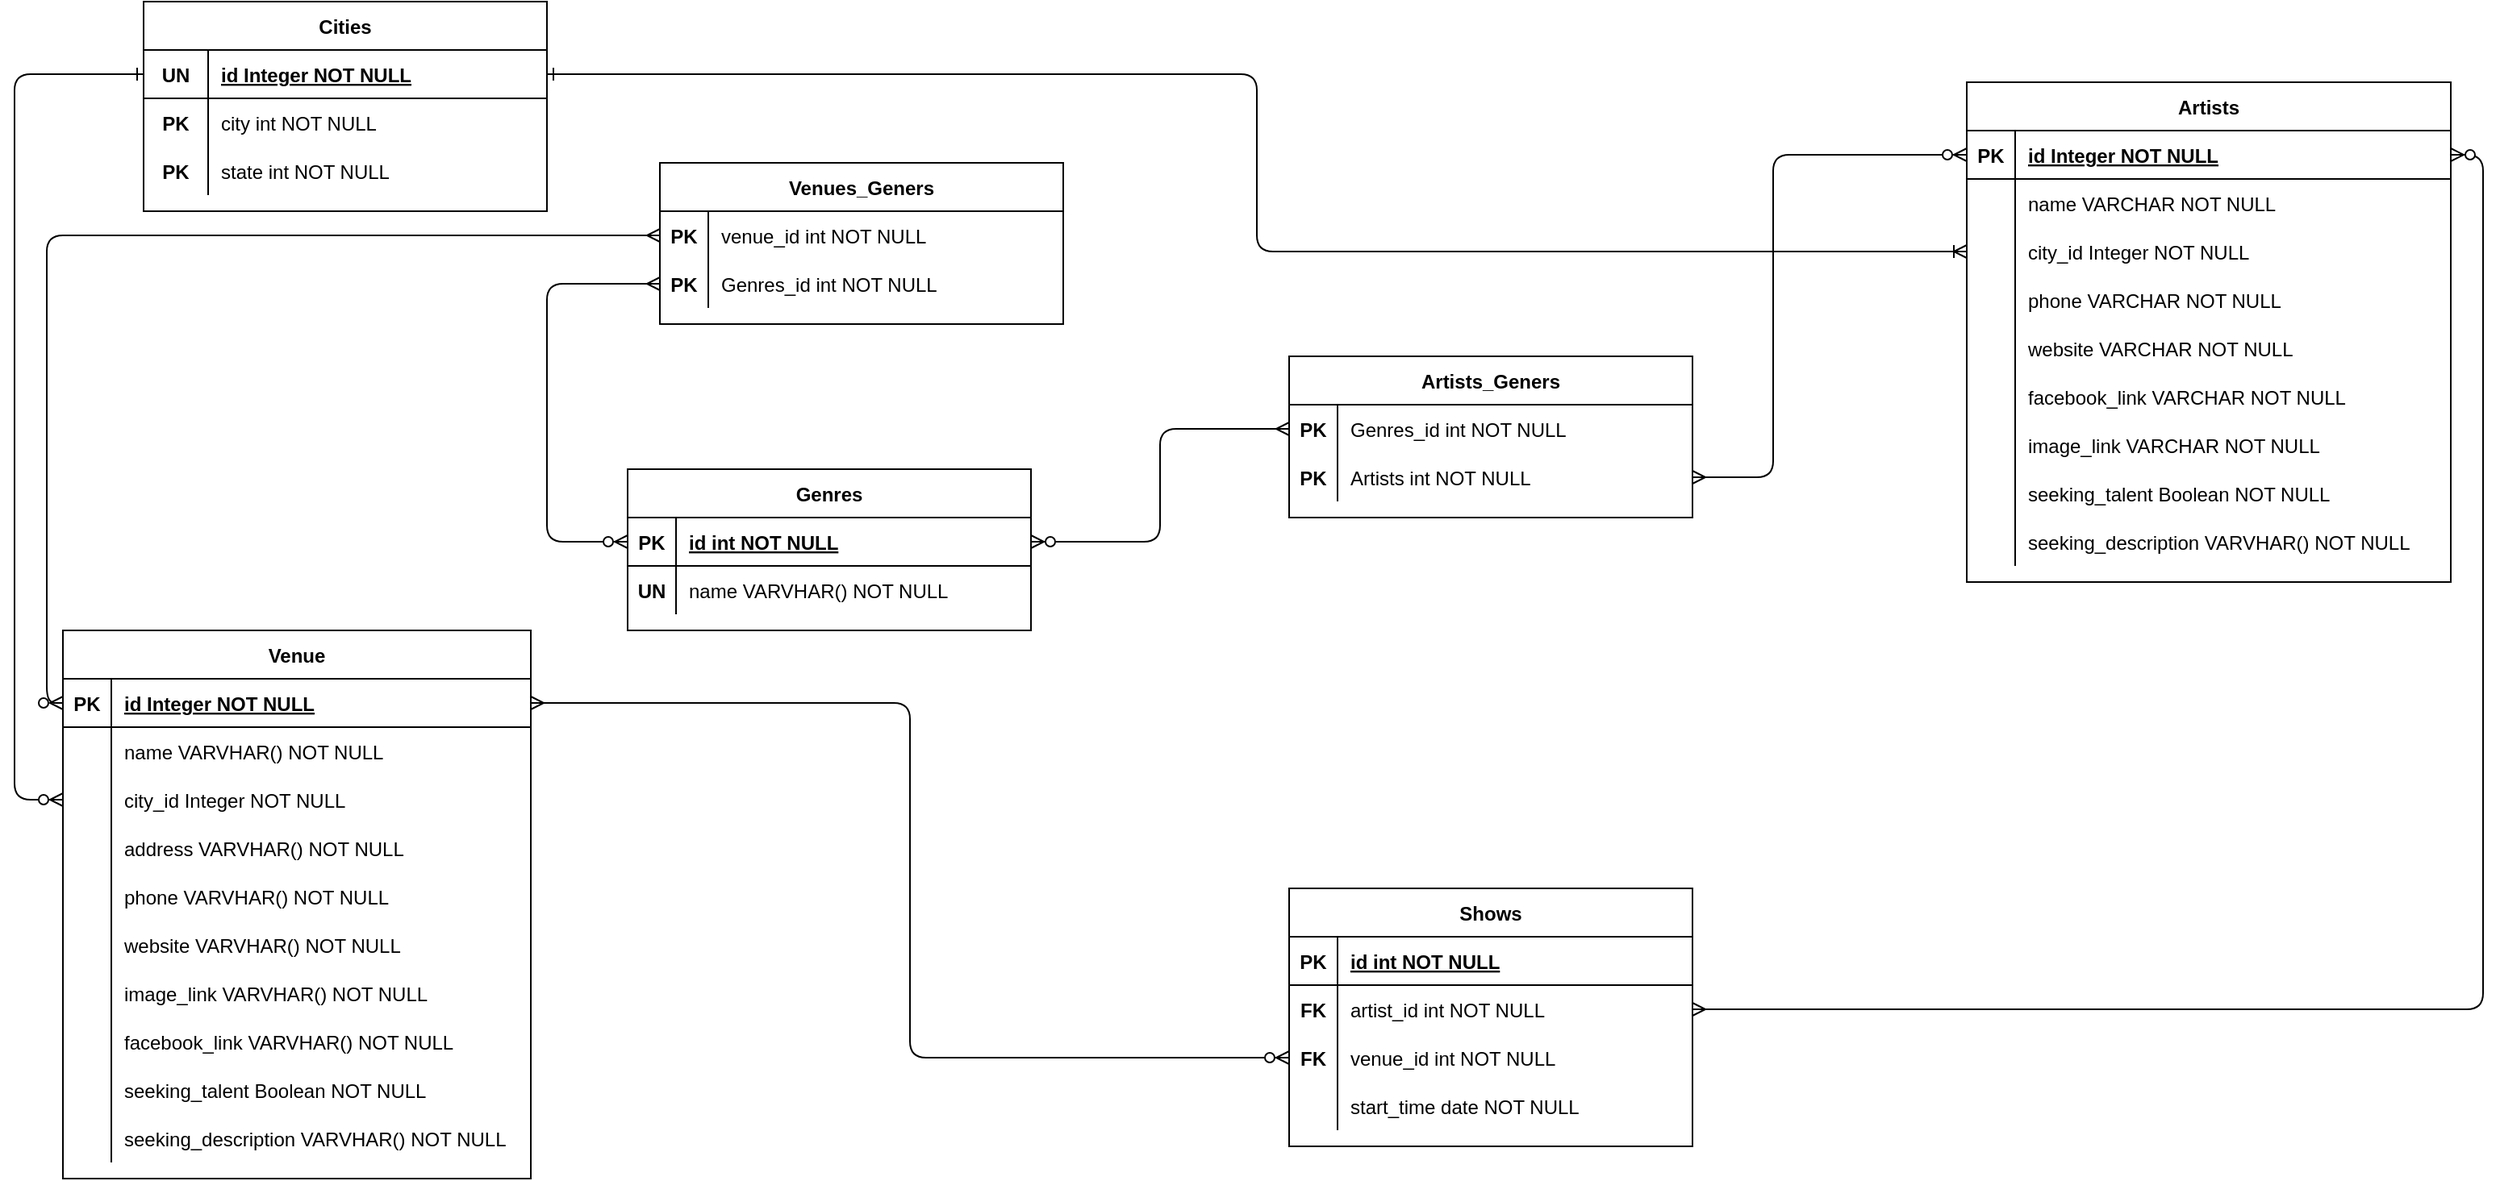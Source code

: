 <mxfile version="14.2.9" type="github">
  <diagram id="R2lEEEUBdFMjLlhIrx00" name="Page-1">
    <mxGraphModel dx="986" dy="1691" grid="1" gridSize="10" guides="1" tooltips="1" connect="1" arrows="1" fold="1" page="1" pageScale="1" pageWidth="850" pageHeight="1100" math="0" shadow="0" extFonts="Permanent Marker^https://fonts.googleapis.com/css?family=Permanent+Marker">
      <root>
        <mxCell id="0" />
        <mxCell id="1" parent="0" />
        <mxCell id="C-vyLk0tnHw3VtMMgP7b-2" value="Genres" style="shape=table;startSize=30;container=1;collapsible=1;childLayout=tableLayout;fixedRows=1;rowLines=0;fontStyle=1;align=center;resizeLast=1;" parent="1" vertex="1">
          <mxGeometry x="460" y="140" width="250" height="100" as="geometry" />
        </mxCell>
        <mxCell id="C-vyLk0tnHw3VtMMgP7b-3" value="" style="shape=partialRectangle;collapsible=0;dropTarget=0;pointerEvents=0;fillColor=none;points=[[0,0.5],[1,0.5]];portConstraint=eastwest;top=0;left=0;right=0;bottom=1;" parent="C-vyLk0tnHw3VtMMgP7b-2" vertex="1">
          <mxGeometry y="30" width="250" height="30" as="geometry" />
        </mxCell>
        <mxCell id="C-vyLk0tnHw3VtMMgP7b-4" value="PK" style="shape=partialRectangle;overflow=hidden;connectable=0;fillColor=none;top=0;left=0;bottom=0;right=0;fontStyle=1;" parent="C-vyLk0tnHw3VtMMgP7b-3" vertex="1">
          <mxGeometry width="30" height="30" as="geometry" />
        </mxCell>
        <mxCell id="C-vyLk0tnHw3VtMMgP7b-5" value="id int NOT NULL " style="shape=partialRectangle;overflow=hidden;connectable=0;fillColor=none;top=0;left=0;bottom=0;right=0;align=left;spacingLeft=6;fontStyle=5;" parent="C-vyLk0tnHw3VtMMgP7b-3" vertex="1">
          <mxGeometry x="30" width="220" height="30" as="geometry" />
        </mxCell>
        <mxCell id="C-vyLk0tnHw3VtMMgP7b-6" value="" style="shape=partialRectangle;collapsible=0;dropTarget=0;pointerEvents=0;fillColor=none;points=[[0,0.5],[1,0.5]];portConstraint=eastwest;top=0;left=0;right=0;bottom=0;" parent="C-vyLk0tnHw3VtMMgP7b-2" vertex="1">
          <mxGeometry y="60" width="250" height="30" as="geometry" />
        </mxCell>
        <mxCell id="C-vyLk0tnHw3VtMMgP7b-7" value="UN" style="shape=partialRectangle;overflow=hidden;connectable=0;fillColor=none;top=0;left=0;bottom=0;right=0;fontStyle=1" parent="C-vyLk0tnHw3VtMMgP7b-6" vertex="1">
          <mxGeometry width="30" height="30" as="geometry" />
        </mxCell>
        <mxCell id="C-vyLk0tnHw3VtMMgP7b-8" value="name VARVHAR() NOT NULL" style="shape=partialRectangle;overflow=hidden;connectable=0;fillColor=none;top=0;left=0;bottom=0;right=0;align=left;spacingLeft=6;" parent="C-vyLk0tnHw3VtMMgP7b-6" vertex="1">
          <mxGeometry x="30" width="220" height="30" as="geometry" />
        </mxCell>
        <mxCell id="C-vyLk0tnHw3VtMMgP7b-13" value="Shows" style="shape=table;startSize=30;container=1;collapsible=1;childLayout=tableLayout;fixedRows=1;rowLines=0;fontStyle=1;align=center;resizeLast=1;" parent="1" vertex="1">
          <mxGeometry x="870" y="400" width="250" height="160" as="geometry" />
        </mxCell>
        <mxCell id="C-vyLk0tnHw3VtMMgP7b-14" value="" style="shape=partialRectangle;collapsible=0;dropTarget=0;pointerEvents=0;fillColor=none;points=[[0,0.5],[1,0.5]];portConstraint=eastwest;top=0;left=0;right=0;bottom=1;" parent="C-vyLk0tnHw3VtMMgP7b-13" vertex="1">
          <mxGeometry y="30" width="250" height="30" as="geometry" />
        </mxCell>
        <mxCell id="C-vyLk0tnHw3VtMMgP7b-15" value="PK" style="shape=partialRectangle;overflow=hidden;connectable=0;fillColor=none;top=0;left=0;bottom=0;right=0;fontStyle=1;" parent="C-vyLk0tnHw3VtMMgP7b-14" vertex="1">
          <mxGeometry width="30" height="30" as="geometry" />
        </mxCell>
        <mxCell id="C-vyLk0tnHw3VtMMgP7b-16" value="id int NOT NULL " style="shape=partialRectangle;overflow=hidden;connectable=0;fillColor=none;top=0;left=0;bottom=0;right=0;align=left;spacingLeft=6;fontStyle=5;" parent="C-vyLk0tnHw3VtMMgP7b-14" vertex="1">
          <mxGeometry x="30" width="220" height="30" as="geometry" />
        </mxCell>
        <mxCell id="C-vyLk0tnHw3VtMMgP7b-17" value="" style="shape=partialRectangle;collapsible=0;dropTarget=0;pointerEvents=0;fillColor=none;points=[[0,0.5],[1,0.5]];portConstraint=eastwest;top=0;left=0;right=0;bottom=0;" parent="C-vyLk0tnHw3VtMMgP7b-13" vertex="1">
          <mxGeometry y="60" width="250" height="30" as="geometry" />
        </mxCell>
        <mxCell id="C-vyLk0tnHw3VtMMgP7b-18" value="FK" style="shape=partialRectangle;overflow=hidden;connectable=0;fillColor=none;top=0;left=0;bottom=0;right=0;fontStyle=1" parent="C-vyLk0tnHw3VtMMgP7b-17" vertex="1">
          <mxGeometry width="30" height="30" as="geometry" />
        </mxCell>
        <mxCell id="C-vyLk0tnHw3VtMMgP7b-19" value="artist_id int NOT NULL" style="shape=partialRectangle;overflow=hidden;connectable=0;fillColor=none;top=0;left=0;bottom=0;right=0;align=left;spacingLeft=6;" parent="C-vyLk0tnHw3VtMMgP7b-17" vertex="1">
          <mxGeometry x="30" width="220" height="30" as="geometry" />
        </mxCell>
        <mxCell id="C-vyLk0tnHw3VtMMgP7b-20" value="" style="shape=partialRectangle;collapsible=0;dropTarget=0;pointerEvents=0;fillColor=none;points=[[0,0.5],[1,0.5]];portConstraint=eastwest;top=0;left=0;right=0;bottom=0;" parent="C-vyLk0tnHw3VtMMgP7b-13" vertex="1">
          <mxGeometry y="90" width="250" height="30" as="geometry" />
        </mxCell>
        <mxCell id="C-vyLk0tnHw3VtMMgP7b-21" value="FK" style="shape=partialRectangle;overflow=hidden;connectable=0;fillColor=none;top=0;left=0;bottom=0;right=0;fontStyle=1" parent="C-vyLk0tnHw3VtMMgP7b-20" vertex="1">
          <mxGeometry width="30" height="30" as="geometry" />
        </mxCell>
        <mxCell id="C-vyLk0tnHw3VtMMgP7b-22" value="venue_id int NOT NULL" style="shape=partialRectangle;overflow=hidden;connectable=0;fillColor=none;top=0;left=0;bottom=0;right=0;align=left;spacingLeft=6;" parent="C-vyLk0tnHw3VtMMgP7b-20" vertex="1">
          <mxGeometry x="30" width="220" height="30" as="geometry" />
        </mxCell>
        <mxCell id="kt-wemDMzhkv7Ol8r1fz-83" value="" style="shape=partialRectangle;collapsible=0;dropTarget=0;pointerEvents=0;fillColor=none;points=[[0,0.5],[1,0.5]];portConstraint=eastwest;top=0;left=0;right=0;bottom=0;" parent="C-vyLk0tnHw3VtMMgP7b-13" vertex="1">
          <mxGeometry y="120" width="250" height="30" as="geometry" />
        </mxCell>
        <mxCell id="kt-wemDMzhkv7Ol8r1fz-84" value="" style="shape=partialRectangle;overflow=hidden;connectable=0;fillColor=none;top=0;left=0;bottom=0;right=0;" parent="kt-wemDMzhkv7Ol8r1fz-83" vertex="1">
          <mxGeometry width="30" height="30" as="geometry" />
        </mxCell>
        <mxCell id="kt-wemDMzhkv7Ol8r1fz-85" value="start_time date NOT NULL" style="shape=partialRectangle;overflow=hidden;connectable=0;fillColor=none;top=0;left=0;bottom=0;right=0;align=left;spacingLeft=6;" parent="kt-wemDMzhkv7Ol8r1fz-83" vertex="1">
          <mxGeometry x="30" width="220" height="30" as="geometry" />
        </mxCell>
        <mxCell id="C-vyLk0tnHw3VtMMgP7b-23" value="Venue" style="shape=table;startSize=30;container=1;collapsible=1;childLayout=tableLayout;fixedRows=1;rowLines=0;fontStyle=1;align=center;resizeLast=1;" parent="1" vertex="1">
          <mxGeometry x="110" y="240" width="290" height="340" as="geometry" />
        </mxCell>
        <mxCell id="C-vyLk0tnHw3VtMMgP7b-24" value="" style="shape=partialRectangle;collapsible=0;dropTarget=0;pointerEvents=0;fillColor=none;points=[[0,0.5],[1,0.5]];portConstraint=eastwest;top=0;left=0;right=0;bottom=1;" parent="C-vyLk0tnHw3VtMMgP7b-23" vertex="1">
          <mxGeometry y="30" width="290" height="30" as="geometry" />
        </mxCell>
        <mxCell id="C-vyLk0tnHw3VtMMgP7b-25" value="PK" style="shape=partialRectangle;overflow=hidden;connectable=0;fillColor=none;top=0;left=0;bottom=0;right=0;fontStyle=1;" parent="C-vyLk0tnHw3VtMMgP7b-24" vertex="1">
          <mxGeometry width="30" height="30" as="geometry" />
        </mxCell>
        <mxCell id="C-vyLk0tnHw3VtMMgP7b-26" value="id Integer NOT NULL" style="shape=partialRectangle;overflow=hidden;connectable=0;fillColor=none;top=0;left=0;bottom=0;right=0;align=left;spacingLeft=6;fontStyle=5;" parent="C-vyLk0tnHw3VtMMgP7b-24" vertex="1">
          <mxGeometry x="30" width="260" height="30" as="geometry" />
        </mxCell>
        <mxCell id="C-vyLk0tnHw3VtMMgP7b-27" value="" style="shape=partialRectangle;collapsible=0;dropTarget=0;pointerEvents=0;fillColor=none;points=[[0,0.5],[1,0.5]];portConstraint=eastwest;top=0;left=0;right=0;bottom=0;" parent="C-vyLk0tnHw3VtMMgP7b-23" vertex="1">
          <mxGeometry y="60" width="290" height="30" as="geometry" />
        </mxCell>
        <mxCell id="C-vyLk0tnHw3VtMMgP7b-28" value="" style="shape=partialRectangle;overflow=hidden;connectable=0;fillColor=none;top=0;left=0;bottom=0;right=0;" parent="C-vyLk0tnHw3VtMMgP7b-27" vertex="1">
          <mxGeometry width="30" height="30" as="geometry" />
        </mxCell>
        <mxCell id="C-vyLk0tnHw3VtMMgP7b-29" value="name VARVHAR() NOT NULL" style="shape=partialRectangle;overflow=hidden;connectable=0;fillColor=none;top=0;left=0;bottom=0;right=0;align=left;spacingLeft=6;" parent="C-vyLk0tnHw3VtMMgP7b-27" vertex="1">
          <mxGeometry x="30" width="260" height="30" as="geometry" />
        </mxCell>
        <mxCell id="mvlhE45lZacuPsHx_UfC-8" value="" style="shape=partialRectangle;collapsible=0;dropTarget=0;pointerEvents=0;fillColor=none;points=[[0,0.5],[1,0.5]];portConstraint=eastwest;top=0;left=0;right=0;bottom=0;" parent="C-vyLk0tnHw3VtMMgP7b-23" vertex="1">
          <mxGeometry y="90" width="290" height="30" as="geometry" />
        </mxCell>
        <mxCell id="mvlhE45lZacuPsHx_UfC-9" value="" style="shape=partialRectangle;overflow=hidden;connectable=0;fillColor=none;top=0;left=0;bottom=0;right=0;" parent="mvlhE45lZacuPsHx_UfC-8" vertex="1">
          <mxGeometry width="30" height="30" as="geometry" />
        </mxCell>
        <mxCell id="mvlhE45lZacuPsHx_UfC-10" value="city_id Integer NOT NULL" style="shape=partialRectangle;overflow=hidden;connectable=0;fillColor=none;top=0;left=0;bottom=0;right=0;align=left;spacingLeft=6;fontStyle=0" parent="mvlhE45lZacuPsHx_UfC-8" vertex="1">
          <mxGeometry x="30" width="260" height="30" as="geometry" />
        </mxCell>
        <mxCell id="mvlhE45lZacuPsHx_UfC-14" value="" style="shape=partialRectangle;collapsible=0;dropTarget=0;pointerEvents=0;fillColor=none;points=[[0,0.5],[1,0.5]];portConstraint=eastwest;top=0;left=0;right=0;bottom=0;" parent="C-vyLk0tnHw3VtMMgP7b-23" vertex="1">
          <mxGeometry y="120" width="290" height="30" as="geometry" />
        </mxCell>
        <mxCell id="mvlhE45lZacuPsHx_UfC-15" value="" style="shape=partialRectangle;overflow=hidden;connectable=0;fillColor=none;top=0;left=0;bottom=0;right=0;" parent="mvlhE45lZacuPsHx_UfC-14" vertex="1">
          <mxGeometry width="30" height="30" as="geometry" />
        </mxCell>
        <mxCell id="mvlhE45lZacuPsHx_UfC-16" value="address VARVHAR() NOT NULL" style="shape=partialRectangle;overflow=hidden;connectable=0;fillColor=none;top=0;left=0;bottom=0;right=0;align=left;spacingLeft=6;" parent="mvlhE45lZacuPsHx_UfC-14" vertex="1">
          <mxGeometry x="30" width="260" height="30" as="geometry" />
        </mxCell>
        <mxCell id="mvlhE45lZacuPsHx_UfC-17" value="" style="shape=partialRectangle;collapsible=0;dropTarget=0;pointerEvents=0;fillColor=none;points=[[0,0.5],[1,0.5]];portConstraint=eastwest;top=0;left=0;right=0;bottom=0;" parent="C-vyLk0tnHw3VtMMgP7b-23" vertex="1">
          <mxGeometry y="150" width="290" height="30" as="geometry" />
        </mxCell>
        <mxCell id="mvlhE45lZacuPsHx_UfC-18" value="" style="shape=partialRectangle;overflow=hidden;connectable=0;fillColor=none;top=0;left=0;bottom=0;right=0;" parent="mvlhE45lZacuPsHx_UfC-17" vertex="1">
          <mxGeometry width="30" height="30" as="geometry" />
        </mxCell>
        <mxCell id="mvlhE45lZacuPsHx_UfC-19" value="phone VARVHAR() NOT NULL" style="shape=partialRectangle;overflow=hidden;connectable=0;fillColor=none;top=0;left=0;bottom=0;right=0;align=left;spacingLeft=6;" parent="mvlhE45lZacuPsHx_UfC-17" vertex="1">
          <mxGeometry x="30" width="260" height="30" as="geometry" />
        </mxCell>
        <mxCell id="mvlhE45lZacuPsHx_UfC-11" value="" style="shape=partialRectangle;collapsible=0;dropTarget=0;pointerEvents=0;fillColor=none;points=[[0,0.5],[1,0.5]];portConstraint=eastwest;top=0;left=0;right=0;bottom=0;" parent="C-vyLk0tnHw3VtMMgP7b-23" vertex="1">
          <mxGeometry y="180" width="290" height="30" as="geometry" />
        </mxCell>
        <mxCell id="mvlhE45lZacuPsHx_UfC-12" value="" style="shape=partialRectangle;overflow=hidden;connectable=0;fillColor=none;top=0;left=0;bottom=0;right=0;" parent="mvlhE45lZacuPsHx_UfC-11" vertex="1">
          <mxGeometry width="30" height="30" as="geometry" />
        </mxCell>
        <mxCell id="mvlhE45lZacuPsHx_UfC-13" value="website VARVHAR() NOT NULL" style="shape=partialRectangle;overflow=hidden;connectable=0;fillColor=none;top=0;left=0;bottom=0;right=0;align=left;spacingLeft=6;" parent="mvlhE45lZacuPsHx_UfC-11" vertex="1">
          <mxGeometry x="30" width="260" height="30" as="geometry" />
        </mxCell>
        <mxCell id="mvlhE45lZacuPsHx_UfC-20" value="" style="shape=partialRectangle;collapsible=0;dropTarget=0;pointerEvents=0;fillColor=none;points=[[0,0.5],[1,0.5]];portConstraint=eastwest;top=0;left=0;right=0;bottom=0;" parent="C-vyLk0tnHw3VtMMgP7b-23" vertex="1">
          <mxGeometry y="210" width="290" height="30" as="geometry" />
        </mxCell>
        <mxCell id="mvlhE45lZacuPsHx_UfC-21" value="" style="shape=partialRectangle;overflow=hidden;connectable=0;fillColor=none;top=0;left=0;bottom=0;right=0;" parent="mvlhE45lZacuPsHx_UfC-20" vertex="1">
          <mxGeometry width="30" height="30" as="geometry" />
        </mxCell>
        <mxCell id="mvlhE45lZacuPsHx_UfC-22" value="image_link VARVHAR() NOT NULL" style="shape=partialRectangle;overflow=hidden;connectable=0;fillColor=none;top=0;left=0;bottom=0;right=0;align=left;spacingLeft=6;" parent="mvlhE45lZacuPsHx_UfC-20" vertex="1">
          <mxGeometry x="30" width="260" height="30" as="geometry" />
        </mxCell>
        <mxCell id="mvlhE45lZacuPsHx_UfC-23" value="" style="shape=partialRectangle;collapsible=0;dropTarget=0;pointerEvents=0;fillColor=none;points=[[0,0.5],[1,0.5]];portConstraint=eastwest;top=0;left=0;right=0;bottom=0;" parent="C-vyLk0tnHw3VtMMgP7b-23" vertex="1">
          <mxGeometry y="240" width="290" height="30" as="geometry" />
        </mxCell>
        <mxCell id="mvlhE45lZacuPsHx_UfC-24" value="" style="shape=partialRectangle;overflow=hidden;connectable=0;fillColor=none;top=0;left=0;bottom=0;right=0;" parent="mvlhE45lZacuPsHx_UfC-23" vertex="1">
          <mxGeometry width="30" height="30" as="geometry" />
        </mxCell>
        <mxCell id="mvlhE45lZacuPsHx_UfC-25" value="facebook_link VARVHAR() NOT NULL" style="shape=partialRectangle;overflow=hidden;connectable=0;fillColor=none;top=0;left=0;bottom=0;right=0;align=left;spacingLeft=6;" parent="mvlhE45lZacuPsHx_UfC-23" vertex="1">
          <mxGeometry x="30" width="260" height="30" as="geometry" />
        </mxCell>
        <mxCell id="mvlhE45lZacuPsHx_UfC-40" value="" style="shape=partialRectangle;collapsible=0;dropTarget=0;pointerEvents=0;fillColor=none;points=[[0,0.5],[1,0.5]];portConstraint=eastwest;top=0;left=0;right=0;bottom=0;" parent="C-vyLk0tnHw3VtMMgP7b-23" vertex="1">
          <mxGeometry y="270" width="290" height="30" as="geometry" />
        </mxCell>
        <mxCell id="mvlhE45lZacuPsHx_UfC-41" value="" style="shape=partialRectangle;overflow=hidden;connectable=0;fillColor=none;top=0;left=0;bottom=0;right=0;" parent="mvlhE45lZacuPsHx_UfC-40" vertex="1">
          <mxGeometry width="30" height="30" as="geometry" />
        </mxCell>
        <mxCell id="mvlhE45lZacuPsHx_UfC-42" value="seeking_talent Boolean NOT NULL" style="shape=partialRectangle;overflow=hidden;connectable=0;fillColor=none;top=0;left=0;bottom=0;right=0;align=left;spacingLeft=6;" parent="mvlhE45lZacuPsHx_UfC-40" vertex="1">
          <mxGeometry x="30" width="260" height="30" as="geometry" />
        </mxCell>
        <mxCell id="mvlhE45lZacuPsHx_UfC-43" value="" style="shape=partialRectangle;collapsible=0;dropTarget=0;pointerEvents=0;fillColor=none;points=[[0,0.5],[1,0.5]];portConstraint=eastwest;top=0;left=0;right=0;bottom=0;" parent="C-vyLk0tnHw3VtMMgP7b-23" vertex="1">
          <mxGeometry y="300" width="290" height="30" as="geometry" />
        </mxCell>
        <mxCell id="mvlhE45lZacuPsHx_UfC-44" value="" style="shape=partialRectangle;overflow=hidden;connectable=0;fillColor=none;top=0;left=0;bottom=0;right=0;" parent="mvlhE45lZacuPsHx_UfC-43" vertex="1">
          <mxGeometry width="30" height="30" as="geometry" />
        </mxCell>
        <mxCell id="mvlhE45lZacuPsHx_UfC-45" value="seeking_description VARVHAR() NOT NULL" style="shape=partialRectangle;overflow=hidden;connectable=0;fillColor=none;top=0;left=0;bottom=0;right=0;align=left;spacingLeft=6;" parent="mvlhE45lZacuPsHx_UfC-43" vertex="1">
          <mxGeometry x="30" width="260" height="30" as="geometry" />
        </mxCell>
        <mxCell id="mvlhE45lZacuPsHx_UfC-26" value="Cities" style="shape=table;startSize=30;container=1;collapsible=1;childLayout=tableLayout;fixedRows=1;rowLines=0;fontStyle=1;align=center;resizeLast=1;" parent="1" vertex="1">
          <mxGeometry x="160" y="-150" width="250" height="130" as="geometry" />
        </mxCell>
        <mxCell id="mvlhE45lZacuPsHx_UfC-27" value="" style="shape=partialRectangle;collapsible=0;dropTarget=0;pointerEvents=0;fillColor=none;points=[[0,0.5],[1,0.5]];portConstraint=eastwest;top=0;left=0;right=0;bottom=1;" parent="mvlhE45lZacuPsHx_UfC-26" vertex="1">
          <mxGeometry y="30" width="250" height="30" as="geometry" />
        </mxCell>
        <mxCell id="mvlhE45lZacuPsHx_UfC-28" value="UN" style="shape=partialRectangle;overflow=hidden;connectable=0;fillColor=none;top=0;left=0;bottom=0;right=0;fontStyle=1;" parent="mvlhE45lZacuPsHx_UfC-27" vertex="1">
          <mxGeometry width="40" height="30" as="geometry" />
        </mxCell>
        <mxCell id="mvlhE45lZacuPsHx_UfC-29" value="id Integer NOT NULL " style="shape=partialRectangle;overflow=hidden;connectable=0;fillColor=none;top=0;left=0;bottom=0;right=0;align=left;spacingLeft=6;fontStyle=5;" parent="mvlhE45lZacuPsHx_UfC-27" vertex="1">
          <mxGeometry x="40" width="210" height="30" as="geometry" />
        </mxCell>
        <mxCell id="mvlhE45lZacuPsHx_UfC-30" value="" style="shape=partialRectangle;collapsible=0;dropTarget=0;pointerEvents=0;fillColor=none;points=[[0,0.5],[1,0.5]];portConstraint=eastwest;top=0;left=0;right=0;bottom=0;" parent="mvlhE45lZacuPsHx_UfC-26" vertex="1">
          <mxGeometry y="60" width="250" height="30" as="geometry" />
        </mxCell>
        <mxCell id="mvlhE45lZacuPsHx_UfC-31" value="PK" style="shape=partialRectangle;overflow=hidden;connectable=0;fillColor=none;top=0;left=0;bottom=0;right=0;fontStyle=1" parent="mvlhE45lZacuPsHx_UfC-30" vertex="1">
          <mxGeometry width="40" height="30" as="geometry" />
        </mxCell>
        <mxCell id="mvlhE45lZacuPsHx_UfC-32" value="city int NOT NULL" style="shape=partialRectangle;overflow=hidden;connectable=0;fillColor=none;top=0;left=0;bottom=0;right=0;align=left;spacingLeft=6;" parent="mvlhE45lZacuPsHx_UfC-30" vertex="1">
          <mxGeometry x="40" width="210" height="30" as="geometry" />
        </mxCell>
        <mxCell id="mvlhE45lZacuPsHx_UfC-37" value="" style="shape=partialRectangle;collapsible=0;dropTarget=0;pointerEvents=0;fillColor=none;points=[[0,0.5],[1,0.5]];portConstraint=eastwest;top=0;left=0;right=0;bottom=0;" parent="mvlhE45lZacuPsHx_UfC-26" vertex="1">
          <mxGeometry y="90" width="250" height="30" as="geometry" />
        </mxCell>
        <mxCell id="mvlhE45lZacuPsHx_UfC-38" value="PK" style="shape=partialRectangle;overflow=hidden;connectable=0;fillColor=none;top=0;left=0;bottom=0;right=0;fontStyle=1" parent="mvlhE45lZacuPsHx_UfC-37" vertex="1">
          <mxGeometry width="40" height="30" as="geometry" />
        </mxCell>
        <mxCell id="mvlhE45lZacuPsHx_UfC-39" value="state int NOT NULL" style="shape=partialRectangle;overflow=hidden;connectable=0;fillColor=none;top=0;left=0;bottom=0;right=0;align=left;spacingLeft=6;" parent="mvlhE45lZacuPsHx_UfC-37" vertex="1">
          <mxGeometry x="40" width="210" height="30" as="geometry" />
        </mxCell>
        <mxCell id="mvlhE45lZacuPsHx_UfC-36" value="" style="endArrow=ERzeroToMany;startArrow=ERone;endFill=1;startFill=0;entryX=0;entryY=0.5;entryDx=0;entryDy=0;exitX=0;exitY=0.5;exitDx=0;exitDy=0;edgeStyle=elbowEdgeStyle;elbow=vertical;" parent="1" source="mvlhE45lZacuPsHx_UfC-27" target="mvlhE45lZacuPsHx_UfC-8" edge="1">
          <mxGeometry width="100" height="100" relative="1" as="geometry">
            <mxPoint x="20" y="-40" as="sourcePoint" />
            <mxPoint x="110" y="60" as="targetPoint" />
            <Array as="points">
              <mxPoint x="80" y="70" />
            </Array>
          </mxGeometry>
        </mxCell>
        <mxCell id="kt-wemDMzhkv7Ol8r1fz-1" value="Artists" style="shape=table;startSize=30;container=1;collapsible=1;childLayout=tableLayout;fixedRows=1;rowLines=0;fontStyle=1;align=center;resizeLast=1;" parent="1" vertex="1">
          <mxGeometry x="1290" y="-100" width="300" height="310" as="geometry" />
        </mxCell>
        <mxCell id="kt-wemDMzhkv7Ol8r1fz-2" value="" style="shape=partialRectangle;collapsible=0;dropTarget=0;pointerEvents=0;fillColor=none;points=[[0,0.5],[1,0.5]];portConstraint=eastwest;top=0;left=0;right=0;bottom=1;" parent="kt-wemDMzhkv7Ol8r1fz-1" vertex="1">
          <mxGeometry y="30" width="300" height="30" as="geometry" />
        </mxCell>
        <mxCell id="kt-wemDMzhkv7Ol8r1fz-3" value="PK" style="shape=partialRectangle;overflow=hidden;connectable=0;fillColor=none;top=0;left=0;bottom=0;right=0;fontStyle=1;" parent="kt-wemDMzhkv7Ol8r1fz-2" vertex="1">
          <mxGeometry width="30" height="30" as="geometry" />
        </mxCell>
        <mxCell id="kt-wemDMzhkv7Ol8r1fz-4" value="id Integer NOT NULL" style="shape=partialRectangle;overflow=hidden;connectable=0;fillColor=none;top=0;left=0;bottom=0;right=0;align=left;spacingLeft=6;fontStyle=5;" parent="kt-wemDMzhkv7Ol8r1fz-2" vertex="1">
          <mxGeometry x="30" width="270" height="30" as="geometry" />
        </mxCell>
        <mxCell id="kt-wemDMzhkv7Ol8r1fz-5" value="" style="shape=partialRectangle;collapsible=0;dropTarget=0;pointerEvents=0;fillColor=none;points=[[0,0.5],[1,0.5]];portConstraint=eastwest;top=0;left=0;right=0;bottom=0;" parent="kt-wemDMzhkv7Ol8r1fz-1" vertex="1">
          <mxGeometry y="60" width="300" height="30" as="geometry" />
        </mxCell>
        <mxCell id="kt-wemDMzhkv7Ol8r1fz-6" value="" style="shape=partialRectangle;overflow=hidden;connectable=0;fillColor=none;top=0;left=0;bottom=0;right=0;" parent="kt-wemDMzhkv7Ol8r1fz-5" vertex="1">
          <mxGeometry width="30" height="30" as="geometry" />
        </mxCell>
        <mxCell id="kt-wemDMzhkv7Ol8r1fz-7" value="name VARCHAR NOT NULL" style="shape=partialRectangle;overflow=hidden;connectable=0;fillColor=none;top=0;left=0;bottom=0;right=0;align=left;spacingLeft=6;" parent="kt-wemDMzhkv7Ol8r1fz-5" vertex="1">
          <mxGeometry x="30" width="270" height="30" as="geometry" />
        </mxCell>
        <mxCell id="kt-wemDMzhkv7Ol8r1fz-8" value="" style="shape=partialRectangle;collapsible=0;dropTarget=0;pointerEvents=0;fillColor=none;points=[[0,0.5],[1,0.5]];portConstraint=eastwest;top=0;left=0;right=0;bottom=0;" parent="kt-wemDMzhkv7Ol8r1fz-1" vertex="1">
          <mxGeometry y="90" width="300" height="30" as="geometry" />
        </mxCell>
        <mxCell id="kt-wemDMzhkv7Ol8r1fz-9" value="" style="shape=partialRectangle;overflow=hidden;connectable=0;fillColor=none;top=0;left=0;bottom=0;right=0;" parent="kt-wemDMzhkv7Ol8r1fz-8" vertex="1">
          <mxGeometry width="30" height="30" as="geometry" />
        </mxCell>
        <mxCell id="kt-wemDMzhkv7Ol8r1fz-10" value="city_id Integer NOT NULL" style="shape=partialRectangle;overflow=hidden;connectable=0;fillColor=none;top=0;left=0;bottom=0;right=0;align=left;spacingLeft=6;" parent="kt-wemDMzhkv7Ol8r1fz-8" vertex="1">
          <mxGeometry x="30" width="270" height="30" as="geometry" />
        </mxCell>
        <mxCell id="kt-wemDMzhkv7Ol8r1fz-41" value="" style="shape=partialRectangle;collapsible=0;dropTarget=0;pointerEvents=0;fillColor=none;points=[[0,0.5],[1,0.5]];portConstraint=eastwest;top=0;left=0;right=0;bottom=0;" parent="kt-wemDMzhkv7Ol8r1fz-1" vertex="1">
          <mxGeometry y="120" width="300" height="30" as="geometry" />
        </mxCell>
        <mxCell id="kt-wemDMzhkv7Ol8r1fz-42" value="" style="shape=partialRectangle;overflow=hidden;connectable=0;fillColor=none;top=0;left=0;bottom=0;right=0;" parent="kt-wemDMzhkv7Ol8r1fz-41" vertex="1">
          <mxGeometry width="30" height="30" as="geometry" />
        </mxCell>
        <mxCell id="kt-wemDMzhkv7Ol8r1fz-43" value="phone VARCHAR NOT NULL" style="shape=partialRectangle;overflow=hidden;connectable=0;fillColor=none;top=0;left=0;bottom=0;right=0;align=left;spacingLeft=6;" parent="kt-wemDMzhkv7Ol8r1fz-41" vertex="1">
          <mxGeometry x="30" width="270" height="30" as="geometry" />
        </mxCell>
        <mxCell id="kt-wemDMzhkv7Ol8r1fz-44" value="" style="shape=partialRectangle;collapsible=0;dropTarget=0;pointerEvents=0;fillColor=none;points=[[0,0.5],[1,0.5]];portConstraint=eastwest;top=0;left=0;right=0;bottom=0;" parent="kt-wemDMzhkv7Ol8r1fz-1" vertex="1">
          <mxGeometry y="150" width="300" height="30" as="geometry" />
        </mxCell>
        <mxCell id="kt-wemDMzhkv7Ol8r1fz-45" value="" style="shape=partialRectangle;overflow=hidden;connectable=0;fillColor=none;top=0;left=0;bottom=0;right=0;" parent="kt-wemDMzhkv7Ol8r1fz-44" vertex="1">
          <mxGeometry width="30" height="30" as="geometry" />
        </mxCell>
        <mxCell id="kt-wemDMzhkv7Ol8r1fz-46" value="website VARCHAR NOT NULL" style="shape=partialRectangle;overflow=hidden;connectable=0;fillColor=none;top=0;left=0;bottom=0;right=0;align=left;spacingLeft=6;" parent="kt-wemDMzhkv7Ol8r1fz-44" vertex="1">
          <mxGeometry x="30" width="270" height="30" as="geometry" />
        </mxCell>
        <mxCell id="kt-wemDMzhkv7Ol8r1fz-47" value="" style="shape=partialRectangle;collapsible=0;dropTarget=0;pointerEvents=0;fillColor=none;points=[[0,0.5],[1,0.5]];portConstraint=eastwest;top=0;left=0;right=0;bottom=0;" parent="kt-wemDMzhkv7Ol8r1fz-1" vertex="1">
          <mxGeometry y="180" width="300" height="30" as="geometry" />
        </mxCell>
        <mxCell id="kt-wemDMzhkv7Ol8r1fz-48" value="" style="shape=partialRectangle;overflow=hidden;connectable=0;fillColor=none;top=0;left=0;bottom=0;right=0;" parent="kt-wemDMzhkv7Ol8r1fz-47" vertex="1">
          <mxGeometry width="30" height="30" as="geometry" />
        </mxCell>
        <mxCell id="kt-wemDMzhkv7Ol8r1fz-49" value="facebook_link VARCHAR NOT NULL" style="shape=partialRectangle;overflow=hidden;connectable=0;fillColor=none;top=0;left=0;bottom=0;right=0;align=left;spacingLeft=6;" parent="kt-wemDMzhkv7Ol8r1fz-47" vertex="1">
          <mxGeometry x="30" width="270" height="30" as="geometry" />
        </mxCell>
        <mxCell id="kt-wemDMzhkv7Ol8r1fz-69" value="" style="shape=partialRectangle;collapsible=0;dropTarget=0;pointerEvents=0;fillColor=none;points=[[0,0.5],[1,0.5]];portConstraint=eastwest;top=0;left=0;right=0;bottom=0;" parent="kt-wemDMzhkv7Ol8r1fz-1" vertex="1">
          <mxGeometry y="210" width="300" height="30" as="geometry" />
        </mxCell>
        <mxCell id="kt-wemDMzhkv7Ol8r1fz-70" value="" style="shape=partialRectangle;overflow=hidden;connectable=0;fillColor=none;top=0;left=0;bottom=0;right=0;" parent="kt-wemDMzhkv7Ol8r1fz-69" vertex="1">
          <mxGeometry width="30" height="30" as="geometry" />
        </mxCell>
        <mxCell id="kt-wemDMzhkv7Ol8r1fz-71" value="image_link VARCHAR NOT NULL" style="shape=partialRectangle;overflow=hidden;connectable=0;fillColor=none;top=0;left=0;bottom=0;right=0;align=left;spacingLeft=6;" parent="kt-wemDMzhkv7Ol8r1fz-69" vertex="1">
          <mxGeometry x="30" width="270" height="30" as="geometry" />
        </mxCell>
        <mxCell id="kt-wemDMzhkv7Ol8r1fz-74" value="" style="shape=partialRectangle;collapsible=0;dropTarget=0;pointerEvents=0;fillColor=none;points=[[0,0.5],[1,0.5]];portConstraint=eastwest;top=0;left=0;right=0;bottom=0;" parent="kt-wemDMzhkv7Ol8r1fz-1" vertex="1">
          <mxGeometry y="240" width="300" height="30" as="geometry" />
        </mxCell>
        <mxCell id="kt-wemDMzhkv7Ol8r1fz-75" value="" style="shape=partialRectangle;overflow=hidden;connectable=0;fillColor=none;top=0;left=0;bottom=0;right=0;" parent="kt-wemDMzhkv7Ol8r1fz-74" vertex="1">
          <mxGeometry width="30" height="30" as="geometry" />
        </mxCell>
        <mxCell id="kt-wemDMzhkv7Ol8r1fz-76" value="seeking_talent Boolean NOT NULL" style="shape=partialRectangle;overflow=hidden;connectable=0;fillColor=none;top=0;left=0;bottom=0;right=0;align=left;spacingLeft=6;" parent="kt-wemDMzhkv7Ol8r1fz-74" vertex="1">
          <mxGeometry x="30" width="270" height="30" as="geometry" />
        </mxCell>
        <mxCell id="kt-wemDMzhkv7Ol8r1fz-77" value="" style="shape=partialRectangle;collapsible=0;dropTarget=0;pointerEvents=0;fillColor=none;points=[[0,0.5],[1,0.5]];portConstraint=eastwest;top=0;left=0;right=0;bottom=0;" parent="kt-wemDMzhkv7Ol8r1fz-1" vertex="1">
          <mxGeometry y="270" width="300" height="30" as="geometry" />
        </mxCell>
        <mxCell id="kt-wemDMzhkv7Ol8r1fz-78" value="" style="shape=partialRectangle;overflow=hidden;connectable=0;fillColor=none;top=0;left=0;bottom=0;right=0;" parent="kt-wemDMzhkv7Ol8r1fz-77" vertex="1">
          <mxGeometry width="30" height="30" as="geometry" />
        </mxCell>
        <mxCell id="kt-wemDMzhkv7Ol8r1fz-79" value="seeking_description VARVHAR() NOT NULL" style="shape=partialRectangle;overflow=hidden;connectable=0;fillColor=none;top=0;left=0;bottom=0;right=0;align=left;spacingLeft=6;" parent="kt-wemDMzhkv7Ol8r1fz-77" vertex="1">
          <mxGeometry x="30" width="270" height="30" as="geometry" />
        </mxCell>
        <mxCell id="kt-wemDMzhkv7Ol8r1fz-12" value="Venues_Geners" style="shape=table;startSize=30;container=1;collapsible=1;childLayout=tableLayout;fixedRows=1;rowLines=0;fontStyle=1;align=center;resizeLast=1;" parent="1" vertex="1">
          <mxGeometry x="480" y="-50" width="250" height="100" as="geometry" />
        </mxCell>
        <mxCell id="kt-wemDMzhkv7Ol8r1fz-16" value="" style="shape=partialRectangle;collapsible=0;dropTarget=0;pointerEvents=0;fillColor=none;points=[[0,0.5],[1,0.5]];portConstraint=eastwest;top=0;left=0;right=0;bottom=0;" parent="kt-wemDMzhkv7Ol8r1fz-12" vertex="1">
          <mxGeometry y="30" width="250" height="30" as="geometry" />
        </mxCell>
        <mxCell id="kt-wemDMzhkv7Ol8r1fz-17" value="PK" style="shape=partialRectangle;overflow=hidden;connectable=0;fillColor=none;top=0;left=0;bottom=0;right=0;fontStyle=1" parent="kt-wemDMzhkv7Ol8r1fz-16" vertex="1">
          <mxGeometry width="30" height="30" as="geometry" />
        </mxCell>
        <mxCell id="kt-wemDMzhkv7Ol8r1fz-18" value="venue_id int NOT NULL" style="shape=partialRectangle;overflow=hidden;connectable=0;fillColor=none;top=0;left=0;bottom=0;right=0;align=left;spacingLeft=6;" parent="kt-wemDMzhkv7Ol8r1fz-16" vertex="1">
          <mxGeometry x="30" width="220" height="30" as="geometry" />
        </mxCell>
        <mxCell id="kt-wemDMzhkv7Ol8r1fz-22" value="" style="shape=partialRectangle;collapsible=0;dropTarget=0;pointerEvents=0;fillColor=none;points=[[0,0.5],[1,0.5]];portConstraint=eastwest;top=0;left=0;right=0;bottom=0;" parent="kt-wemDMzhkv7Ol8r1fz-12" vertex="1">
          <mxGeometry y="60" width="250" height="30" as="geometry" />
        </mxCell>
        <mxCell id="kt-wemDMzhkv7Ol8r1fz-23" value="PK" style="shape=partialRectangle;overflow=hidden;connectable=0;fillColor=none;top=0;left=0;bottom=0;right=0;fontStyle=1" parent="kt-wemDMzhkv7Ol8r1fz-22" vertex="1">
          <mxGeometry width="30" height="30" as="geometry" />
        </mxCell>
        <mxCell id="kt-wemDMzhkv7Ol8r1fz-24" value="Genres_id int NOT NULL" style="shape=partialRectangle;overflow=hidden;connectable=0;fillColor=none;top=0;left=0;bottom=0;right=0;align=left;spacingLeft=6;" parent="kt-wemDMzhkv7Ol8r1fz-22" vertex="1">
          <mxGeometry x="30" width="220" height="30" as="geometry" />
        </mxCell>
        <mxCell id="kt-wemDMzhkv7Ol8r1fz-25" value="" style="endArrow=ERzeroToMany;startArrow=ERmany;endFill=1;startFill=0;entryX=0;entryY=0.5;entryDx=0;entryDy=0;edgeStyle=elbowEdgeStyle;exitX=0;exitY=0.5;exitDx=0;exitDy=0;" parent="1" source="kt-wemDMzhkv7Ol8r1fz-16" target="C-vyLk0tnHw3VtMMgP7b-24" edge="1">
          <mxGeometry width="100" height="100" relative="1" as="geometry">
            <mxPoint x="410" y="20" as="sourcePoint" />
            <mxPoint x="160" y="340" as="targetPoint" />
            <Array as="points">
              <mxPoint x="100" y="110" />
            </Array>
          </mxGeometry>
        </mxCell>
        <mxCell id="kt-wemDMzhkv7Ol8r1fz-26" value="" style="endArrow=ERzeroToMany;startArrow=ERmany;endFill=1;startFill=0;entryX=0;entryY=0.5;entryDx=0;entryDy=0;edgeStyle=elbowEdgeStyle;exitX=0;exitY=0.5;exitDx=0;exitDy=0;" parent="1" source="kt-wemDMzhkv7Ol8r1fz-22" target="C-vyLk0tnHw3VtMMgP7b-3" edge="1">
          <mxGeometry width="100" height="100" relative="1" as="geometry">
            <mxPoint x="417.5" y="100" as="sourcePoint" />
            <mxPoint x="102.5" y="220" as="targetPoint" />
            <Array as="points">
              <mxPoint x="410" y="130" />
              <mxPoint x="92.5" y="145" />
            </Array>
          </mxGeometry>
        </mxCell>
        <mxCell id="kt-wemDMzhkv7Ol8r1fz-27" value="Artists_Geners" style="shape=table;startSize=30;container=1;collapsible=1;childLayout=tableLayout;fixedRows=1;rowLines=0;fontStyle=1;align=center;resizeLast=1;" parent="1" vertex="1">
          <mxGeometry x="870" y="70" width="250" height="100" as="geometry" />
        </mxCell>
        <mxCell id="kt-wemDMzhkv7Ol8r1fz-31" value="" style="shape=partialRectangle;collapsible=0;dropTarget=0;pointerEvents=0;fillColor=none;points=[[0,0.5],[1,0.5]];portConstraint=eastwest;top=0;left=0;right=0;bottom=0;" parent="kt-wemDMzhkv7Ol8r1fz-27" vertex="1">
          <mxGeometry y="30" width="250" height="30" as="geometry" />
        </mxCell>
        <mxCell id="kt-wemDMzhkv7Ol8r1fz-32" value="PK" style="shape=partialRectangle;overflow=hidden;connectable=0;fillColor=none;top=0;left=0;bottom=0;right=0;fontStyle=1" parent="kt-wemDMzhkv7Ol8r1fz-31" vertex="1">
          <mxGeometry width="30" height="30" as="geometry" />
        </mxCell>
        <mxCell id="kt-wemDMzhkv7Ol8r1fz-33" value="Genres_id int NOT NULL" style="shape=partialRectangle;overflow=hidden;connectable=0;fillColor=none;top=0;left=0;bottom=0;right=0;align=left;spacingLeft=6;" parent="kt-wemDMzhkv7Ol8r1fz-31" vertex="1">
          <mxGeometry x="30" width="220" height="30" as="geometry" />
        </mxCell>
        <mxCell id="kt-wemDMzhkv7Ol8r1fz-34" value="" style="shape=partialRectangle;collapsible=0;dropTarget=0;pointerEvents=0;fillColor=none;points=[[0,0.5],[1,0.5]];portConstraint=eastwest;top=0;left=0;right=0;bottom=0;" parent="kt-wemDMzhkv7Ol8r1fz-27" vertex="1">
          <mxGeometry y="60" width="250" height="30" as="geometry" />
        </mxCell>
        <mxCell id="kt-wemDMzhkv7Ol8r1fz-35" value="PK" style="shape=partialRectangle;overflow=hidden;connectable=0;fillColor=none;top=0;left=0;bottom=0;right=0;fontStyle=1" parent="kt-wemDMzhkv7Ol8r1fz-34" vertex="1">
          <mxGeometry width="30" height="30" as="geometry" />
        </mxCell>
        <mxCell id="kt-wemDMzhkv7Ol8r1fz-36" value="Artists int NOT NULL" style="shape=partialRectangle;overflow=hidden;connectable=0;fillColor=none;top=0;left=0;bottom=0;right=0;align=left;spacingLeft=6;" parent="kt-wemDMzhkv7Ol8r1fz-34" vertex="1">
          <mxGeometry x="30" width="220" height="30" as="geometry" />
        </mxCell>
        <mxCell id="kt-wemDMzhkv7Ol8r1fz-37" value="" style="endArrow=ERzeroToMany;startArrow=ERmany;endFill=1;startFill=0;entryX=0;entryY=0.5;entryDx=0;entryDy=0;edgeStyle=elbowEdgeStyle;" parent="1" source="kt-wemDMzhkv7Ol8r1fz-34" target="kt-wemDMzhkv7Ol8r1fz-2" edge="1">
          <mxGeometry width="100" height="100" relative="1" as="geometry">
            <mxPoint x="755" y="90" as="sourcePoint" />
            <mxPoint x="755" y="180" as="targetPoint" />
            <Array as="points">
              <mxPoint x="1170" y="30" />
              <mxPoint x="740" y="125" />
              <mxPoint x="422.5" y="140" />
            </Array>
          </mxGeometry>
        </mxCell>
        <mxCell id="kt-wemDMzhkv7Ol8r1fz-38" value="" style="endArrow=ERzeroToMany;startArrow=ERmany;endFill=1;startFill=0;edgeStyle=elbowEdgeStyle;exitX=0;exitY=0.5;exitDx=0;exitDy=0;entryX=1;entryY=0.5;entryDx=0;entryDy=0;" parent="1" source="kt-wemDMzhkv7Ol8r1fz-31" target="C-vyLk0tnHw3VtMMgP7b-3" edge="1">
          <mxGeometry width="100" height="100" relative="1" as="geometry">
            <mxPoint x="755" y="70" as="sourcePoint" />
            <mxPoint x="720" y="170" as="targetPoint" />
          </mxGeometry>
        </mxCell>
        <mxCell id="kt-wemDMzhkv7Ol8r1fz-39" value="" style="endArrow=ERoneToMany;startArrow=ERone;endFill=0;startFill=0;exitX=1;exitY=0.5;exitDx=0;exitDy=0;edgeStyle=elbowEdgeStyle;rounded=1;entryX=0;entryY=0.5;entryDx=0;entryDy=0;" parent="1" source="mvlhE45lZacuPsHx_UfC-27" target="kt-wemDMzhkv7Ol8r1fz-8" edge="1">
          <mxGeometry width="100" height="100" relative="1" as="geometry">
            <mxPoint x="390" y="-40" as="sourcePoint" />
            <mxPoint x="1270" y="5" as="targetPoint" />
          </mxGeometry>
        </mxCell>
        <mxCell id="kt-wemDMzhkv7Ol8r1fz-86" value="" style="endArrow=ERzeroToMany;startArrow=ERmany;endFill=1;startFill=0;entryX=1;entryY=0.5;entryDx=0;entryDy=0;edgeStyle=elbowEdgeStyle;exitX=1;exitY=0.5;exitDx=0;exitDy=0;" parent="1" source="C-vyLk0tnHw3VtMMgP7b-17" target="kt-wemDMzhkv7Ol8r1fz-2" edge="1">
          <mxGeometry width="100" height="100" relative="1" as="geometry">
            <mxPoint x="1560.0" y="410" as="sourcePoint" />
            <mxPoint x="1730" y="230" as="targetPoint" />
            <Array as="points">
              <mxPoint x="1610" y="315" />
              <mxPoint x="1180" y="410" />
              <mxPoint x="862.5" y="425" />
            </Array>
          </mxGeometry>
        </mxCell>
        <mxCell id="kt-wemDMzhkv7Ol8r1fz-88" value="" style="endArrow=ERzeroToMany;startArrow=ERmany;endFill=1;startFill=0;entryX=0;entryY=0.5;entryDx=0;entryDy=0;edgeStyle=elbowEdgeStyle;exitX=1;exitY=0.5;exitDx=0;exitDy=0;" parent="1" source="C-vyLk0tnHw3VtMMgP7b-24" target="C-vyLk0tnHw3VtMMgP7b-20" edge="1">
          <mxGeometry width="100" height="100" relative="1" as="geometry">
            <mxPoint x="680" y="440" as="sourcePoint" />
            <mxPoint x="1240" y="370" as="targetPoint" />
          </mxGeometry>
        </mxCell>
      </root>
    </mxGraphModel>
  </diagram>
</mxfile>
